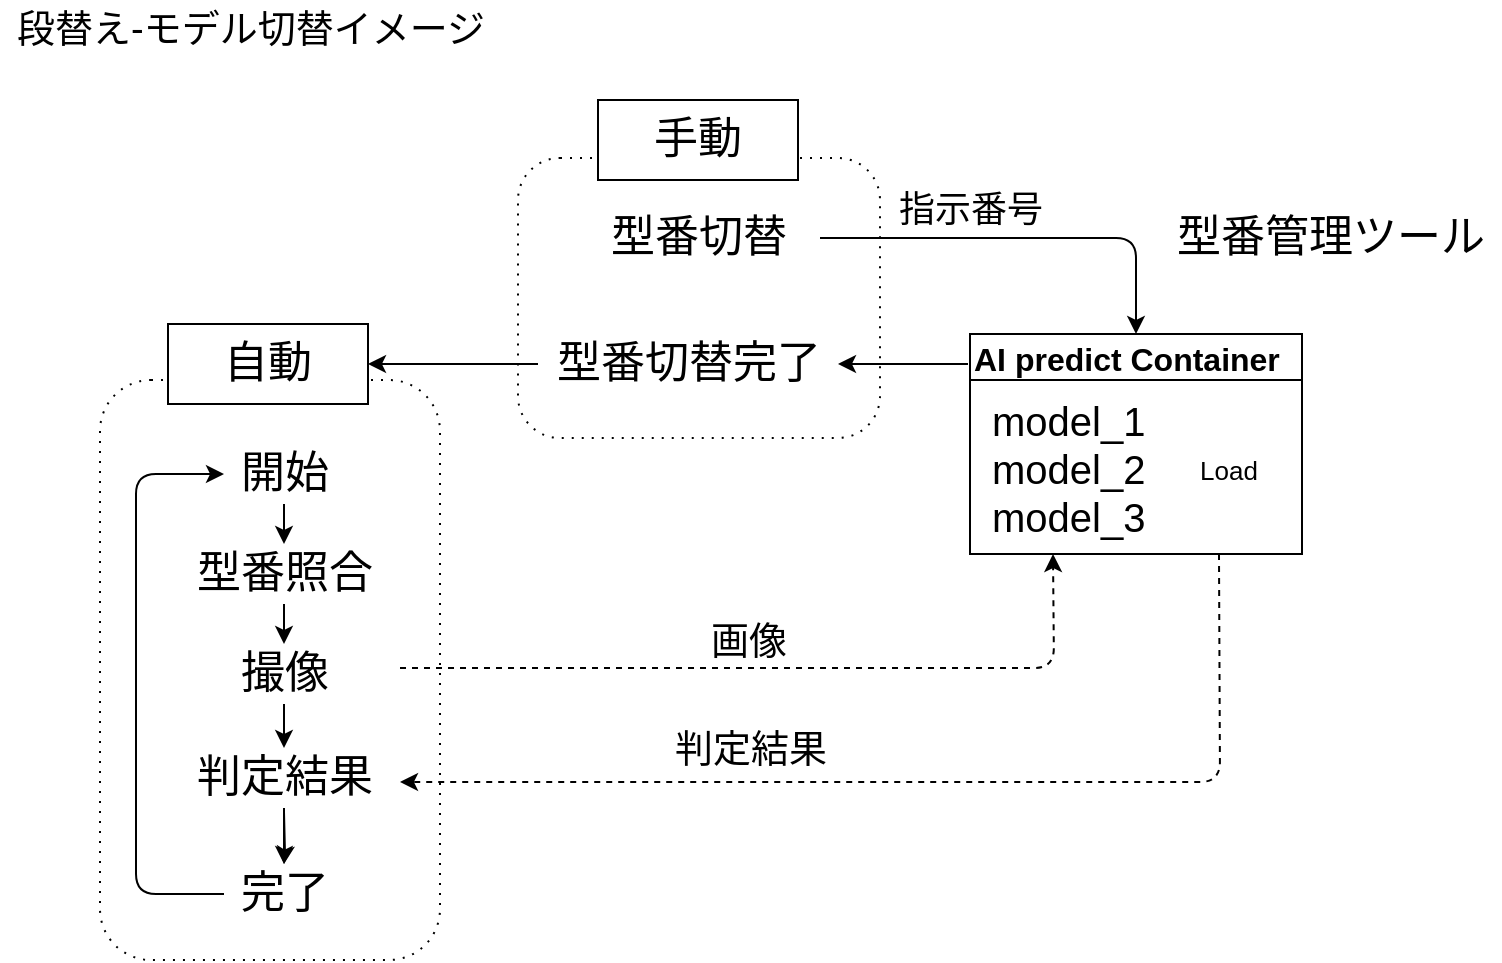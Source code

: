 <mxfile version="14.7.2" type="github">
  <diagram id="TVi3OnERb6zxaFSywoh0" name="ページ1">
    <mxGraphModel dx="865" dy="457" grid="1" gridSize="10" guides="1" tooltips="1" connect="1" arrows="1" fold="1" page="1" pageScale="1" pageWidth="827" pageHeight="1169" math="0" shadow="0">
      <root>
        <mxCell id="0" />
        <mxCell id="1" parent="0" />
        <mxCell id="2u4nUXcnSIE-sLAxHdDF-3" value="" style="rounded=1;whiteSpace=wrap;html=1;fontSize=20;align=left;dashed=1;dashPattern=1 4;" vertex="1" parent="1">
          <mxGeometry x="90" y="240" width="170" height="290" as="geometry" />
        </mxCell>
        <mxCell id="_5_XGm11aLBnIrOVUH_l-57" value="" style="rounded=1;whiteSpace=wrap;html=1;fontSize=20;align=left;dashed=1;dashPattern=1 4;" parent="1" vertex="1">
          <mxGeometry x="299" y="129" width="181" height="140" as="geometry" />
        </mxCell>
        <mxCell id="_5_XGm11aLBnIrOVUH_l-2" value="手動" style="rounded=0;whiteSpace=wrap;html=1;fontSize=22;" parent="1" vertex="1">
          <mxGeometry x="339" y="100" width="100" height="40" as="geometry" />
        </mxCell>
        <mxCell id="_5_XGm11aLBnIrOVUH_l-3" value="自動" style="rounded=0;whiteSpace=wrap;html=1;fontSize=22;" parent="1" vertex="1">
          <mxGeometry x="124" y="212" width="100" height="40" as="geometry" />
        </mxCell>
        <mxCell id="_5_XGm11aLBnIrOVUH_l-5" value="型番切替" style="text;html=1;align=center;verticalAlign=middle;resizable=0;points=[];autosize=1;strokeColor=none;fontSize=22;" parent="1" vertex="1">
          <mxGeometry x="339" y="154" width="100" height="30" as="geometry" />
        </mxCell>
        <mxCell id="_5_XGm11aLBnIrOVUH_l-6" value="開始" style="text;html=1;align=center;verticalAlign=middle;resizable=0;points=[];autosize=1;strokeColor=none;fontSize=22;" parent="1" vertex="1">
          <mxGeometry x="152" y="272" width="60" height="30" as="geometry" />
        </mxCell>
        <mxCell id="_5_XGm11aLBnIrOVUH_l-7" value="型番照合" style="text;html=1;align=center;verticalAlign=middle;resizable=0;points=[];autosize=1;strokeColor=none;fontSize=22;" parent="1" vertex="1">
          <mxGeometry x="132" y="322" width="100" height="30" as="geometry" />
        </mxCell>
        <mxCell id="_5_XGm11aLBnIrOVUH_l-8" value="撮像" style="text;html=1;align=center;verticalAlign=middle;resizable=0;points=[];autosize=1;strokeColor=none;fontSize=22;" parent="1" vertex="1">
          <mxGeometry x="152" y="372" width="60" height="30" as="geometry" />
        </mxCell>
        <mxCell id="_5_XGm11aLBnIrOVUH_l-9" value="完了" style="text;html=1;align=center;verticalAlign=middle;resizable=0;points=[];autosize=1;strokeColor=none;fontSize=22;" parent="1" vertex="1">
          <mxGeometry x="152" y="482" width="60" height="30" as="geometry" />
        </mxCell>
        <mxCell id="_5_XGm11aLBnIrOVUH_l-10" value="" style="endArrow=classic;html=1;fontSize=22;" parent="1" source="_5_XGm11aLBnIrOVUH_l-6" target="_5_XGm11aLBnIrOVUH_l-7" edge="1">
          <mxGeometry width="50" height="50" relative="1" as="geometry">
            <mxPoint x="292" y="362" as="sourcePoint" />
            <mxPoint x="342" y="312" as="targetPoint" />
          </mxGeometry>
        </mxCell>
        <mxCell id="_5_XGm11aLBnIrOVUH_l-11" value="" style="endArrow=classic;html=1;fontSize=22;" parent="1" source="_5_XGm11aLBnIrOVUH_l-7" target="_5_XGm11aLBnIrOVUH_l-8" edge="1">
          <mxGeometry width="50" height="50" relative="1" as="geometry">
            <mxPoint x="192" y="312" as="sourcePoint" />
            <mxPoint x="192" y="332" as="targetPoint" />
          </mxGeometry>
        </mxCell>
        <mxCell id="_5_XGm11aLBnIrOVUH_l-12" value="" style="endArrow=classic;html=1;fontSize=22;" parent="1" source="_5_XGm11aLBnIrOVUH_l-8" target="_5_XGm11aLBnIrOVUH_l-35" edge="1">
          <mxGeometry width="50" height="50" relative="1" as="geometry">
            <mxPoint x="202" y="322" as="sourcePoint" />
            <mxPoint x="202" y="342" as="targetPoint" />
          </mxGeometry>
        </mxCell>
        <mxCell id="_5_XGm11aLBnIrOVUH_l-15" value="型番切替完了" style="text;html=1;align=center;verticalAlign=middle;resizable=0;points=[];autosize=1;strokeColor=none;fontSize=22;" parent="1" vertex="1">
          <mxGeometry x="309" y="217" width="150" height="30" as="geometry" />
        </mxCell>
        <mxCell id="_5_XGm11aLBnIrOVUH_l-17" value="" style="endArrow=classic;html=1;fontSize=22;entryX=0.5;entryY=0;entryDx=0;entryDy=0;" parent="1" target="_5_XGm11aLBnIrOVUH_l-41" edge="1">
          <mxGeometry width="50" height="50" relative="1" as="geometry">
            <mxPoint x="450" y="169" as="sourcePoint" />
            <mxPoint x="523" y="169" as="targetPoint" />
            <Array as="points">
              <mxPoint x="608" y="169" />
            </Array>
          </mxGeometry>
        </mxCell>
        <mxCell id="_5_XGm11aLBnIrOVUH_l-18" value="指示番号" style="text;html=1;align=center;verticalAlign=middle;resizable=0;points=[];autosize=1;strokeColor=none;fontSize=18;" parent="1" vertex="1">
          <mxGeometry x="480" y="140" width="90" height="30" as="geometry" />
        </mxCell>
        <mxCell id="_5_XGm11aLBnIrOVUH_l-40" value="" style="edgeStyle=orthogonalEdgeStyle;rounded=0;orthogonalLoop=1;jettySize=auto;html=1;fontSize=16;" parent="1" target="_5_XGm11aLBnIrOVUH_l-9" edge="1">
          <mxGeometry relative="1" as="geometry">
            <mxPoint x="182" y="456.0" as="sourcePoint" />
          </mxGeometry>
        </mxCell>
        <mxCell id="_5_XGm11aLBnIrOVUH_l-35" value="判定結果" style="text;html=1;align=center;verticalAlign=middle;resizable=0;points=[];autosize=1;strokeColor=none;fontSize=22;" parent="1" vertex="1">
          <mxGeometry x="132" y="424" width="100" height="30" as="geometry" />
        </mxCell>
        <mxCell id="_5_XGm11aLBnIrOVUH_l-37" value="" style="endArrow=classic;html=1;fontSize=22;" parent="1" source="_5_XGm11aLBnIrOVUH_l-35" target="_5_XGm11aLBnIrOVUH_l-9" edge="1">
          <mxGeometry width="50" height="50" relative="1" as="geometry">
            <mxPoint x="192" y="412.0" as="sourcePoint" />
            <mxPoint x="192" y="437.0" as="targetPoint" />
          </mxGeometry>
        </mxCell>
        <mxCell id="_5_XGm11aLBnIrOVUH_l-41" value="AI predict Container" style="swimlane;fontSize=16;align=left;" parent="1" vertex="1">
          <mxGeometry x="525" y="217" width="166" height="110" as="geometry">
            <mxRectangle x="451" y="273" width="190" height="23" as="alternateBounds" />
          </mxGeometry>
        </mxCell>
        <mxCell id="_5_XGm11aLBnIrOVUH_l-42" value="model_1&lt;br style=&quot;font-size: 20px;&quot;&gt;model_2&lt;br style=&quot;font-size: 20px;&quot;&gt;model_3" style="text;html=1;align=left;verticalAlign=middle;resizable=0;points=[];autosize=1;strokeColor=none;fontSize=20;" parent="_5_XGm11aLBnIrOVUH_l-41" vertex="1">
          <mxGeometry x="9" y="27" width="90" height="80" as="geometry" />
        </mxCell>
        <mxCell id="_5_XGm11aLBnIrOVUH_l-49" value="Load" style="text;html=1;align=center;verticalAlign=middle;resizable=0;points=[];autosize=1;strokeColor=none;fontSize=13;" parent="_5_XGm11aLBnIrOVUH_l-41" vertex="1">
          <mxGeometry x="109" y="58" width="40" height="20" as="geometry" />
        </mxCell>
        <mxCell id="_5_XGm11aLBnIrOVUH_l-45" value="" style="endArrow=classic;html=1;fontSize=22;" parent="1" target="_5_XGm11aLBnIrOVUH_l-15" edge="1">
          <mxGeometry width="50" height="50" relative="1" as="geometry">
            <mxPoint x="524" y="232" as="sourcePoint" />
            <mxPoint x="533" y="179" as="targetPoint" />
          </mxGeometry>
        </mxCell>
        <mxCell id="_5_XGm11aLBnIrOVUH_l-46" value="" style="endArrow=classic;html=1;fontSize=22;" parent="1" source="_5_XGm11aLBnIrOVUH_l-15" target="_5_XGm11aLBnIrOVUH_l-3" edge="1">
          <mxGeometry width="50" height="50" relative="1" as="geometry">
            <mxPoint x="534" y="242" as="sourcePoint" />
            <mxPoint x="469" y="242" as="targetPoint" />
          </mxGeometry>
        </mxCell>
        <mxCell id="_5_XGm11aLBnIrOVUH_l-47" value="" style="endArrow=classic;html=1;fontSize=22;dashed=1;exitX=0.75;exitY=1;exitDx=0;exitDy=0;" parent="1" source="_5_XGm11aLBnIrOVUH_l-41" edge="1">
          <mxGeometry width="50" height="50" relative="1" as="geometry">
            <mxPoint x="409" y="374" as="sourcePoint" />
            <mxPoint x="240" y="441" as="targetPoint" />
            <Array as="points">
              <mxPoint x="650" y="441" />
            </Array>
          </mxGeometry>
        </mxCell>
        <mxCell id="_5_XGm11aLBnIrOVUH_l-52" value="画像" style="text;html=1;align=center;verticalAlign=middle;resizable=0;points=[];autosize=1;strokeColor=none;fontSize=19;" parent="1" vertex="1">
          <mxGeometry x="389" y="356" width="50" height="30" as="geometry" />
        </mxCell>
        <mxCell id="_5_XGm11aLBnIrOVUH_l-53" value="" style="endArrow=classic;html=1;fontSize=22;dashed=1;entryX=0.25;entryY=1;entryDx=0;entryDy=0;" parent="1" target="_5_XGm11aLBnIrOVUH_l-41" edge="1">
          <mxGeometry width="50" height="50" relative="1" as="geometry">
            <mxPoint x="240" y="384" as="sourcePoint" />
            <mxPoint x="524" y="304" as="targetPoint" />
            <Array as="points">
              <mxPoint x="374" y="384" />
              <mxPoint x="567" y="384" />
            </Array>
          </mxGeometry>
        </mxCell>
        <mxCell id="_5_XGm11aLBnIrOVUH_l-54" value="判定結果" style="text;html=1;align=center;verticalAlign=middle;resizable=0;points=[];autosize=1;strokeColor=none;fontSize=19;" parent="1" vertex="1">
          <mxGeometry x="370" y="410" width="90" height="30" as="geometry" />
        </mxCell>
        <mxCell id="_5_XGm11aLBnIrOVUH_l-55" value="段替え-モデル切替イメージ" style="text;html=1;align=center;verticalAlign=middle;resizable=0;points=[];autosize=1;strokeColor=none;fontSize=19;" parent="1" vertex="1">
          <mxGeometry x="40" y="50" width="250" height="30" as="geometry" />
        </mxCell>
        <mxCell id="_5_XGm11aLBnIrOVUH_l-56" value="型番管理ツール" style="text;html=1;align=center;verticalAlign=middle;resizable=0;points=[];autosize=1;strokeColor=none;fontSize=22;" parent="1" vertex="1">
          <mxGeometry x="620" y="154" width="170" height="30" as="geometry" />
        </mxCell>
        <mxCell id="2u4nUXcnSIE-sLAxHdDF-2" value="" style="endArrow=classic;html=1;" edge="1" parent="1" source="_5_XGm11aLBnIrOVUH_l-9" target="_5_XGm11aLBnIrOVUH_l-6">
          <mxGeometry width="50" height="50" relative="1" as="geometry">
            <mxPoint x="108" y="493" as="sourcePoint" />
            <mxPoint x="88" y="307" as="targetPoint" />
            <Array as="points">
              <mxPoint x="108" y="497" />
              <mxPoint x="108" y="287" />
            </Array>
          </mxGeometry>
        </mxCell>
      </root>
    </mxGraphModel>
  </diagram>
</mxfile>
